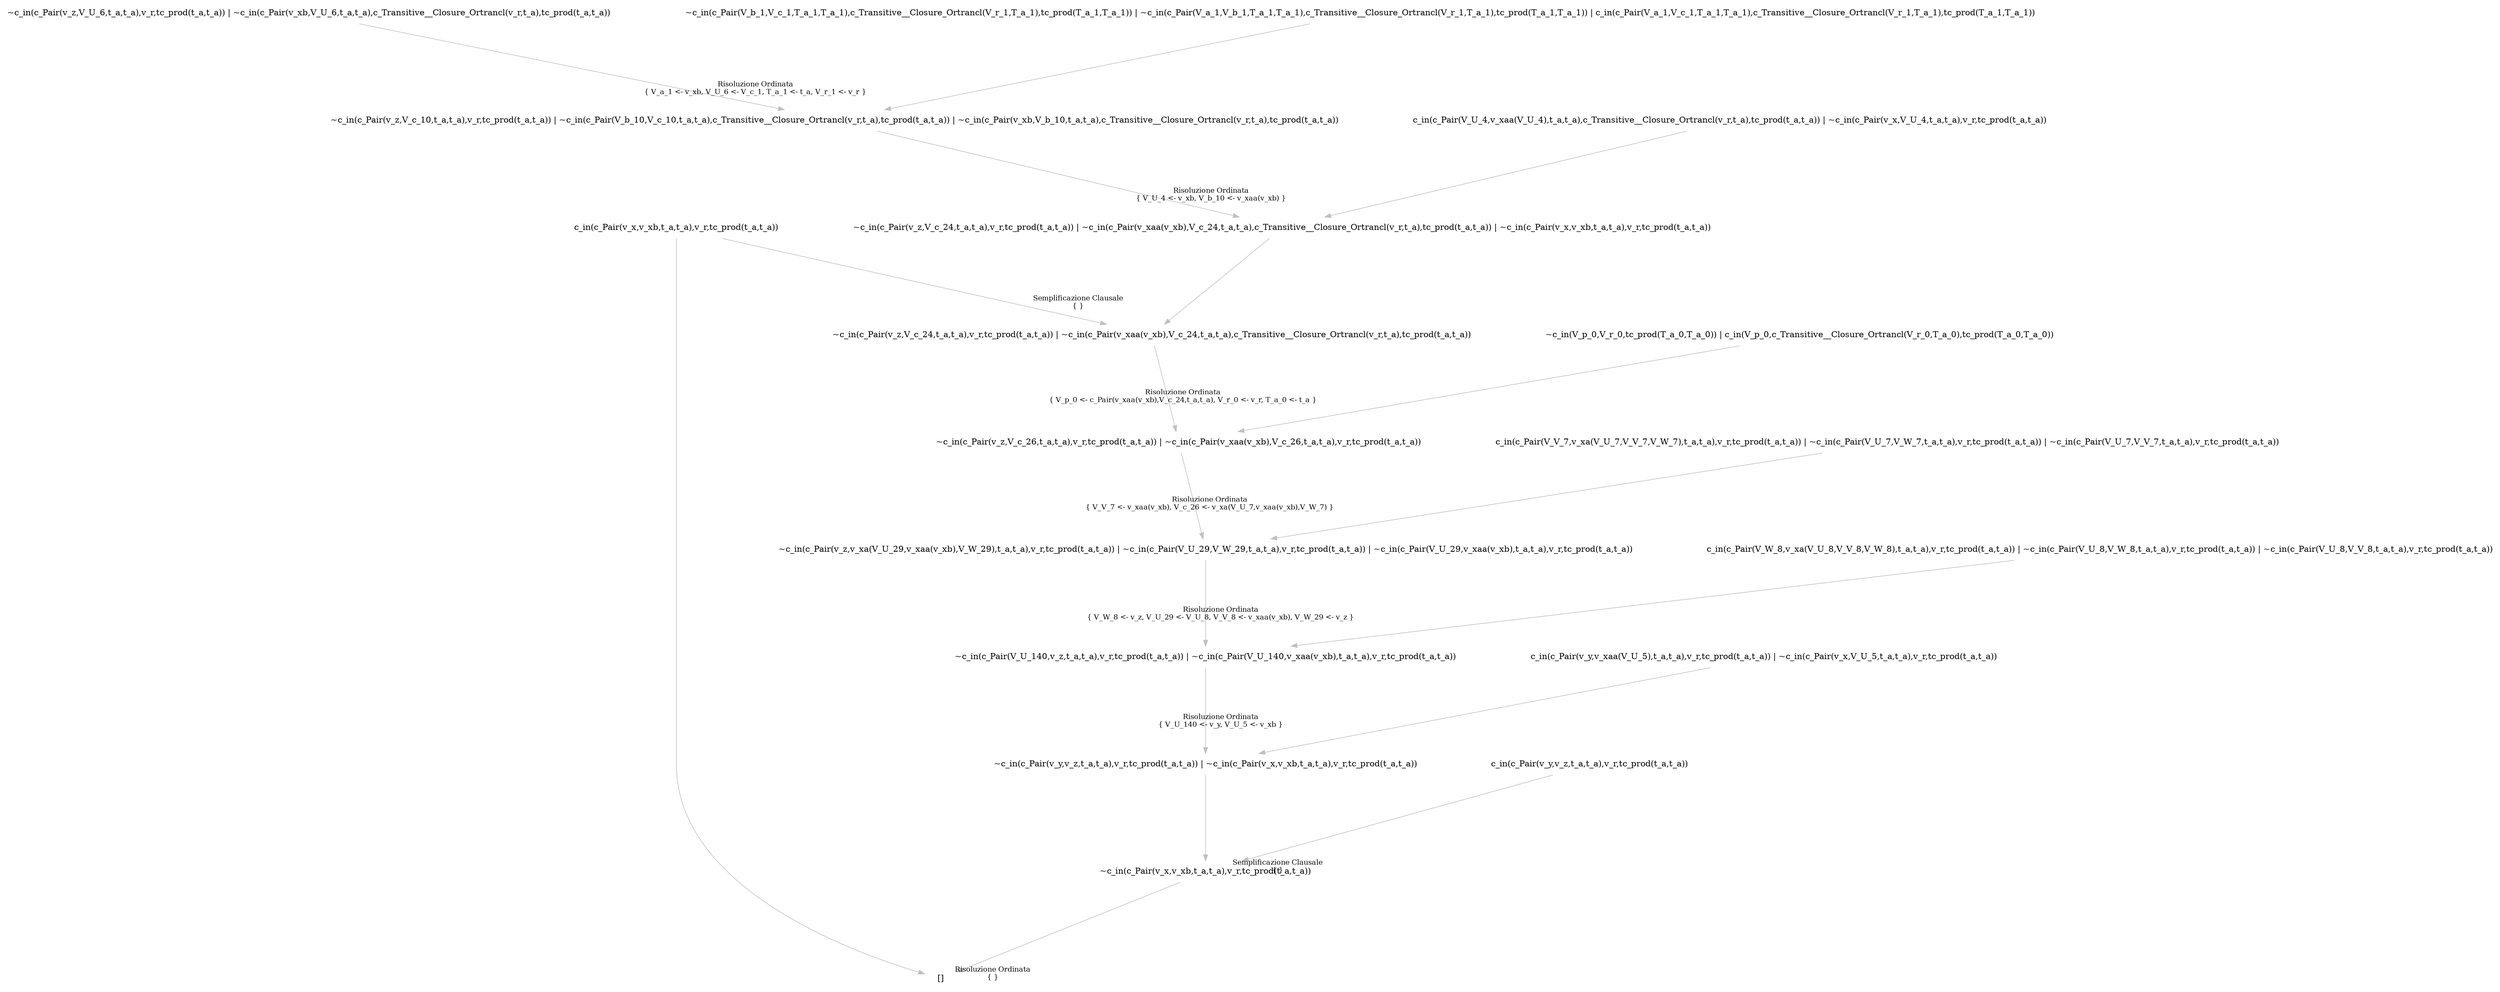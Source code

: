digraph {
	nodesep="1.5"; ranksep=2;
	node [shape=plaintext];
	edge [color=gray];
	"~c_in(c_Pair(v_x,v_xb,t_a,t_a),v_r,tc_prod(t_a,t_a))" -> "[]" [labelfontcolor=black,labelfontsize="12",headlabel="Risoluzione Ordinata\n{ }",labeldistance="6"];
	"c_in(c_Pair(v_y,v_z,t_a,t_a),v_r,tc_prod(t_a,t_a))" -> "~c_in(c_Pair(v_x,v_xb,t_a,t_a),v_r,tc_prod(t_a,t_a))" [labelfontcolor=black,labelfontsize="12",headlabel="Semplificazione Clausale\n{ }",labeldistance="6"];
	"~c_in(c_Pair(v_y,v_z,t_a,t_a),v_r,tc_prod(t_a,t_a)) | ~c_in(c_Pair(v_x,v_xb,t_a,t_a),v_r,tc_prod(t_a,t_a))" -> "~c_in(c_Pair(v_x,v_xb,t_a,t_a),v_r,tc_prod(t_a,t_a))" ;
	"~c_in(c_Pair(V_U_140,v_z,t_a,t_a),v_r,tc_prod(t_a,t_a)) | ~c_in(c_Pair(V_U_140,v_xaa(v_xb),t_a,t_a),v_r,tc_prod(t_a,t_a))" -> "~c_in(c_Pair(v_y,v_z,t_a,t_a),v_r,tc_prod(t_a,t_a)) | ~c_in(c_Pair(v_x,v_xb,t_a,t_a),v_r,tc_prod(t_a,t_a))" [labelfontcolor=black,labelfontsize="12",headlabel="Risoluzione Ordinata\n{ V_U_140 <- v_y, V_U_5 <- v_xb }",labeldistance="6"];
	"~c_in(c_Pair(v_z,v_xa(V_U_29,v_xaa(v_xb),V_W_29),t_a,t_a),v_r,tc_prod(t_a,t_a)) | ~c_in(c_Pair(V_U_29,V_W_29,t_a,t_a),v_r,tc_prod(t_a,t_a)) | ~c_in(c_Pair(V_U_29,v_xaa(v_xb),t_a,t_a),v_r,tc_prod(t_a,t_a))" -> "~c_in(c_Pair(V_U_140,v_z,t_a,t_a),v_r,tc_prod(t_a,t_a)) | ~c_in(c_Pair(V_U_140,v_xaa(v_xb),t_a,t_a),v_r,tc_prod(t_a,t_a))" [labelfontcolor=black,labelfontsize="12",headlabel="Risoluzione Ordinata\n{ V_W_8 <- v_z, V_U_29 <- V_U_8, V_V_8 <- v_xaa(v_xb), V_W_29 <- v_z }",labeldistance="6"];
	"~c_in(c_Pair(v_z,V_c_26,t_a,t_a),v_r,tc_prod(t_a,t_a)) | ~c_in(c_Pair(v_xaa(v_xb),V_c_26,t_a,t_a),v_r,tc_prod(t_a,t_a))" -> "~c_in(c_Pair(v_z,v_xa(V_U_29,v_xaa(v_xb),V_W_29),t_a,t_a),v_r,tc_prod(t_a,t_a)) | ~c_in(c_Pair(V_U_29,V_W_29,t_a,t_a),v_r,tc_prod(t_a,t_a)) | ~c_in(c_Pair(V_U_29,v_xaa(v_xb),t_a,t_a),v_r,tc_prod(t_a,t_a))" [labelfontcolor=black,labelfontsize="12",headlabel="Risoluzione Ordinata\n{ V_V_7 <- v_xaa(v_xb), V_c_26 <- v_xa(V_U_7,v_xaa(v_xb),V_W_7) }",labeldistance="6"];
	"~c_in(c_Pair(v_z,V_c_24,t_a,t_a),v_r,tc_prod(t_a,t_a)) | ~c_in(c_Pair(v_xaa(v_xb),V_c_24,t_a,t_a),c_Transitive__Closure_Ortrancl(v_r,t_a),tc_prod(t_a,t_a))" -> "~c_in(c_Pair(v_z,V_c_26,t_a,t_a),v_r,tc_prod(t_a,t_a)) | ~c_in(c_Pair(v_xaa(v_xb),V_c_26,t_a,t_a),v_r,tc_prod(t_a,t_a))" [labelfontcolor=black,labelfontsize="12",headlabel="Risoluzione Ordinata\n{ V_p_0 <- c_Pair(v_xaa(v_xb),V_c_24,t_a,t_a), V_r_0 <- v_r, T_a_0 <- t_a }",labeldistance="6"];
	"c_in(c_Pair(v_x,v_xb,t_a,t_a),v_r,tc_prod(t_a,t_a))" -> "~c_in(c_Pair(v_z,V_c_24,t_a,t_a),v_r,tc_prod(t_a,t_a)) | ~c_in(c_Pair(v_xaa(v_xb),V_c_24,t_a,t_a),c_Transitive__Closure_Ortrancl(v_r,t_a),tc_prod(t_a,t_a))" [labelfontcolor=black,labelfontsize="12",headlabel="Semplificazione Clausale\n{ }",labeldistance="6"];
	"~c_in(c_Pair(v_z,V_c_24,t_a,t_a),v_r,tc_prod(t_a,t_a)) | ~c_in(c_Pair(v_xaa(v_xb),V_c_24,t_a,t_a),c_Transitive__Closure_Ortrancl(v_r,t_a),tc_prod(t_a,t_a)) | ~c_in(c_Pair(v_x,v_xb,t_a,t_a),v_r,tc_prod(t_a,t_a))" -> "~c_in(c_Pair(v_z,V_c_24,t_a,t_a),v_r,tc_prod(t_a,t_a)) | ~c_in(c_Pair(v_xaa(v_xb),V_c_24,t_a,t_a),c_Transitive__Closure_Ortrancl(v_r,t_a),tc_prod(t_a,t_a))" ;
	"~c_in(c_Pair(v_z,V_c_10,t_a,t_a),v_r,tc_prod(t_a,t_a)) | ~c_in(c_Pair(V_b_10,V_c_10,t_a,t_a),c_Transitive__Closure_Ortrancl(v_r,t_a),tc_prod(t_a,t_a)) | ~c_in(c_Pair(v_xb,V_b_10,t_a,t_a),c_Transitive__Closure_Ortrancl(v_r,t_a),tc_prod(t_a,t_a))" -> "~c_in(c_Pair(v_z,V_c_24,t_a,t_a),v_r,tc_prod(t_a,t_a)) | ~c_in(c_Pair(v_xaa(v_xb),V_c_24,t_a,t_a),c_Transitive__Closure_Ortrancl(v_r,t_a),tc_prod(t_a,t_a)) | ~c_in(c_Pair(v_x,v_xb,t_a,t_a),v_r,tc_prod(t_a,t_a))" [labelfontcolor=black,labelfontsize="12",headlabel="Risoluzione Ordinata\n{ V_U_4 <- v_xb, V_b_10 <- v_xaa(v_xb) }",labeldistance="6"];
	"~c_in(c_Pair(v_z,V_U_6,t_a,t_a),v_r,tc_prod(t_a,t_a)) | ~c_in(c_Pair(v_xb,V_U_6,t_a,t_a),c_Transitive__Closure_Ortrancl(v_r,t_a),tc_prod(t_a,t_a))" -> "~c_in(c_Pair(v_z,V_c_10,t_a,t_a),v_r,tc_prod(t_a,t_a)) | ~c_in(c_Pair(V_b_10,V_c_10,t_a,t_a),c_Transitive__Closure_Ortrancl(v_r,t_a),tc_prod(t_a,t_a)) | ~c_in(c_Pair(v_xb,V_b_10,t_a,t_a),c_Transitive__Closure_Ortrancl(v_r,t_a),tc_prod(t_a,t_a))" [labelfontcolor=black,labelfontsize="12",headlabel="Risoluzione Ordinata\n{ V_a_1 <- v_xb, V_U_6 <- V_c_1, T_a_1 <- t_a, V_r_1 <- v_r }",labeldistance="6"];
	"~c_in(c_Pair(V_b_1,V_c_1,T_a_1,T_a_1),c_Transitive__Closure_Ortrancl(V_r_1,T_a_1),tc_prod(T_a_1,T_a_1)) | ~c_in(c_Pair(V_a_1,V_b_1,T_a_1,T_a_1),c_Transitive__Closure_Ortrancl(V_r_1,T_a_1),tc_prod(T_a_1,T_a_1)) | c_in(c_Pair(V_a_1,V_c_1,T_a_1,T_a_1),c_Transitive__Closure_Ortrancl(V_r_1,T_a_1),tc_prod(T_a_1,T_a_1))" -> "~c_in(c_Pair(v_z,V_c_10,t_a,t_a),v_r,tc_prod(t_a,t_a)) | ~c_in(c_Pair(V_b_10,V_c_10,t_a,t_a),c_Transitive__Closure_Ortrancl(v_r,t_a),tc_prod(t_a,t_a)) | ~c_in(c_Pair(v_xb,V_b_10,t_a,t_a),c_Transitive__Closure_Ortrancl(v_r,t_a),tc_prod(t_a,t_a))" ;
	"c_in(c_Pair(V_U_4,v_xaa(V_U_4),t_a,t_a),c_Transitive__Closure_Ortrancl(v_r,t_a),tc_prod(t_a,t_a)) | ~c_in(c_Pair(v_x,V_U_4,t_a,t_a),v_r,tc_prod(t_a,t_a))" -> "~c_in(c_Pair(v_z,V_c_24,t_a,t_a),v_r,tc_prod(t_a,t_a)) | ~c_in(c_Pair(v_xaa(v_xb),V_c_24,t_a,t_a),c_Transitive__Closure_Ortrancl(v_r,t_a),tc_prod(t_a,t_a)) | ~c_in(c_Pair(v_x,v_xb,t_a,t_a),v_r,tc_prod(t_a,t_a))" ;
	"~c_in(V_p_0,V_r_0,tc_prod(T_a_0,T_a_0)) | c_in(V_p_0,c_Transitive__Closure_Ortrancl(V_r_0,T_a_0),tc_prod(T_a_0,T_a_0))" -> "~c_in(c_Pair(v_z,V_c_26,t_a,t_a),v_r,tc_prod(t_a,t_a)) | ~c_in(c_Pair(v_xaa(v_xb),V_c_26,t_a,t_a),v_r,tc_prod(t_a,t_a))" ;
	"c_in(c_Pair(V_V_7,v_xa(V_U_7,V_V_7,V_W_7),t_a,t_a),v_r,tc_prod(t_a,t_a)) | ~c_in(c_Pair(V_U_7,V_W_7,t_a,t_a),v_r,tc_prod(t_a,t_a)) | ~c_in(c_Pair(V_U_7,V_V_7,t_a,t_a),v_r,tc_prod(t_a,t_a))" -> "~c_in(c_Pair(v_z,v_xa(V_U_29,v_xaa(v_xb),V_W_29),t_a,t_a),v_r,tc_prod(t_a,t_a)) | ~c_in(c_Pair(V_U_29,V_W_29,t_a,t_a),v_r,tc_prod(t_a,t_a)) | ~c_in(c_Pair(V_U_29,v_xaa(v_xb),t_a,t_a),v_r,tc_prod(t_a,t_a))" ;
	"c_in(c_Pair(V_W_8,v_xa(V_U_8,V_V_8,V_W_8),t_a,t_a),v_r,tc_prod(t_a,t_a)) | ~c_in(c_Pair(V_U_8,V_W_8,t_a,t_a),v_r,tc_prod(t_a,t_a)) | ~c_in(c_Pair(V_U_8,V_V_8,t_a,t_a),v_r,tc_prod(t_a,t_a))" -> "~c_in(c_Pair(V_U_140,v_z,t_a,t_a),v_r,tc_prod(t_a,t_a)) | ~c_in(c_Pair(V_U_140,v_xaa(v_xb),t_a,t_a),v_r,tc_prod(t_a,t_a))" ;
	"c_in(c_Pair(v_y,v_xaa(V_U_5),t_a,t_a),v_r,tc_prod(t_a,t_a)) | ~c_in(c_Pair(v_x,V_U_5,t_a,t_a),v_r,tc_prod(t_a,t_a))" -> "~c_in(c_Pair(v_y,v_z,t_a,t_a),v_r,tc_prod(t_a,t_a)) | ~c_in(c_Pair(v_x,v_xb,t_a,t_a),v_r,tc_prod(t_a,t_a))" ;
	"c_in(c_Pair(v_x,v_xb,t_a,t_a),v_r,tc_prod(t_a,t_a))" -> "[]" ;
}

